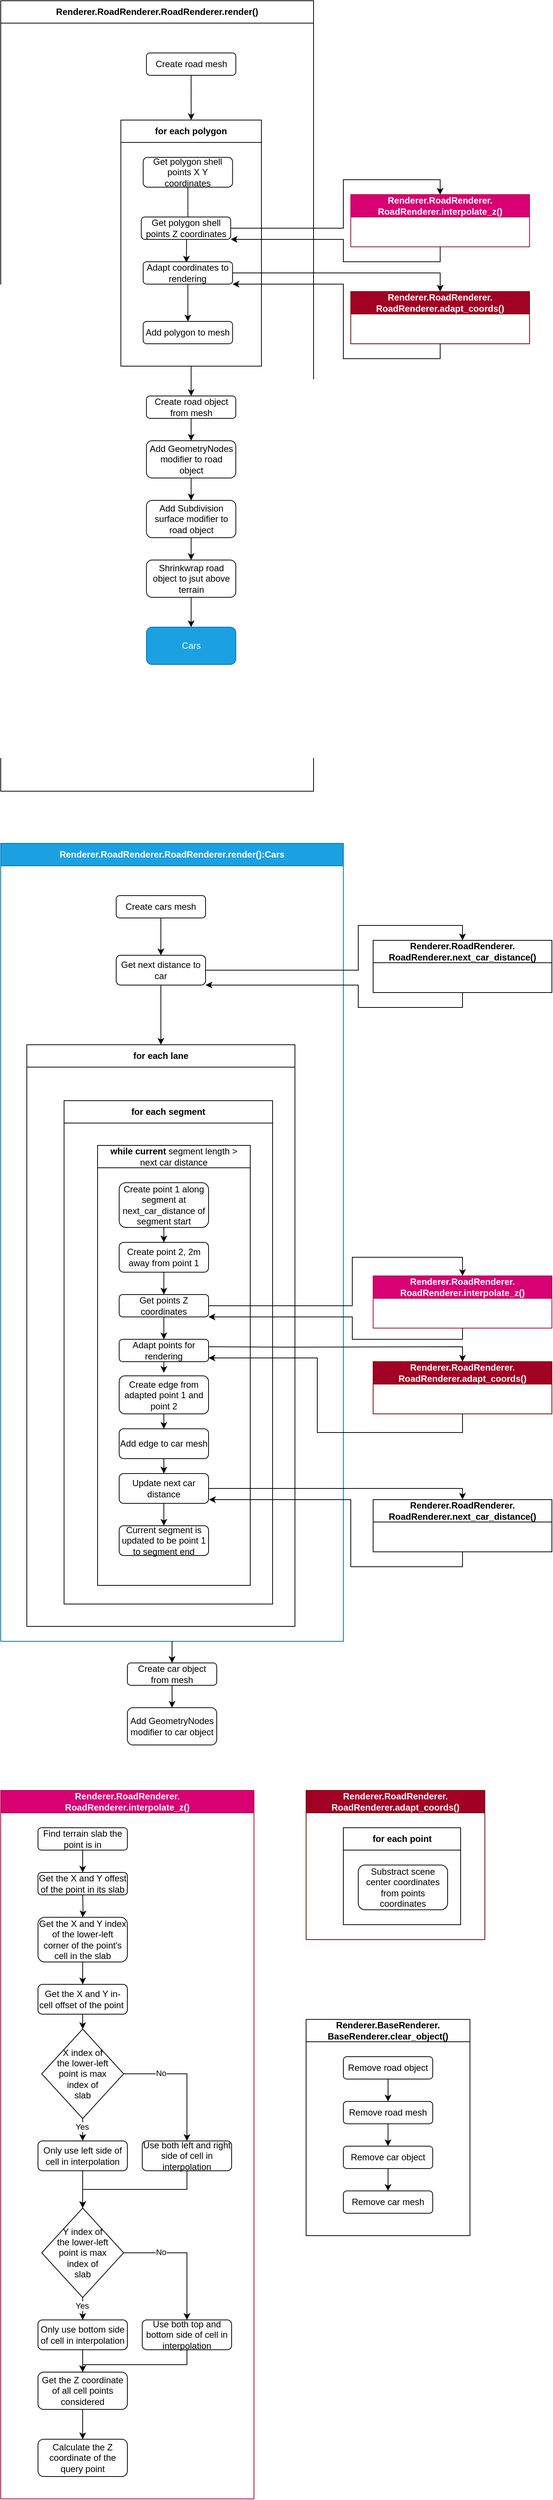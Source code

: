 <mxfile version="22.1.21" type="device">
  <diagram id="C5RBs43oDa-KdzZeNtuy" name="Page-1">
    <mxGraphModel dx="4780" dy="2940" grid="1" gridSize="10" guides="1" tooltips="1" connect="1" arrows="1" fold="1" page="1" pageScale="1" pageWidth="827" pageHeight="1169" math="0" shadow="0">
      <root>
        <mxCell id="WIyWlLk6GJQsqaUBKTNV-0" />
        <mxCell id="WIyWlLk6GJQsqaUBKTNV-1" parent="WIyWlLk6GJQsqaUBKTNV-0" />
        <mxCell id="nWd9DYiu0VlQMOzA8pWd-0" value="Renderer.RoadRenderer.RoadRenderer.render()" style="swimlane;whiteSpace=wrap;html=1;startSize=30;" parent="WIyWlLk6GJQsqaUBKTNV-1" vertex="1">
          <mxGeometry x="10" y="70" width="420" height="1060" as="geometry">
            <mxRectangle x="80" y="890" width="250" height="30" as="alternateBounds" />
          </mxGeometry>
        </mxCell>
        <mxCell id="XBrvubIOwSxENSqEJ7tH-195" style="edgeStyle=orthogonalEdgeStyle;rounded=0;orthogonalLoop=1;jettySize=auto;html=1;exitX=0.5;exitY=1;exitDx=0;exitDy=0;" parent="nWd9DYiu0VlQMOzA8pWd-0" source="nWd9DYiu0VlQMOzA8pWd-38" target="XBrvubIOwSxENSqEJ7tH-194" edge="1">
          <mxGeometry relative="1" as="geometry" />
        </mxCell>
        <mxCell id="nWd9DYiu0VlQMOzA8pWd-38" value="Create road mesh" style="rounded=1;whiteSpace=wrap;html=1;fontSize=12;glass=0;strokeWidth=1;shadow=0;" parent="nWd9DYiu0VlQMOzA8pWd-0" vertex="1">
          <mxGeometry x="195.63" y="70" width="120" height="30" as="geometry" />
        </mxCell>
        <mxCell id="XBrvubIOwSxENSqEJ7tH-318" style="edgeStyle=orthogonalEdgeStyle;rounded=0;orthogonalLoop=1;jettySize=auto;html=1;exitX=0.5;exitY=1;exitDx=0;exitDy=0;entryX=0.5;entryY=0;entryDx=0;entryDy=0;" parent="nWd9DYiu0VlQMOzA8pWd-0" source="XBrvubIOwSxENSqEJ7tH-194" target="XBrvubIOwSxENSqEJ7tH-317" edge="1">
          <mxGeometry relative="1" as="geometry" />
        </mxCell>
        <mxCell id="XBrvubIOwSxENSqEJ7tH-194" value="for each polygon" style="swimlane;whiteSpace=wrap;html=1;startSize=30;" parent="nWd9DYiu0VlQMOzA8pWd-0" vertex="1">
          <mxGeometry x="161.25" y="160" width="188.75" height="330" as="geometry" />
        </mxCell>
        <mxCell id="XBrvubIOwSxENSqEJ7tH-196" value="Get polygon shell points X Y coordinates" style="rounded=1;whiteSpace=wrap;html=1;fontSize=12;glass=0;strokeWidth=1;shadow=0;" parent="XBrvubIOwSxENSqEJ7tH-194" vertex="1">
          <mxGeometry x="30" y="50" width="120" height="40" as="geometry" />
        </mxCell>
        <mxCell id="XBrvubIOwSxENSqEJ7tH-204" style="edgeStyle=orthogonalEdgeStyle;rounded=0;orthogonalLoop=1;jettySize=auto;html=1;exitX=0.5;exitY=1;exitDx=0;exitDy=0;entryX=0.506;entryY=-0.049;entryDx=0;entryDy=0;entryPerimeter=0;" parent="XBrvubIOwSxENSqEJ7tH-194" source="XBrvubIOwSxENSqEJ7tH-196" edge="1">
          <mxGeometry relative="1" as="geometry">
            <mxPoint x="87.98" y="191.08" as="targetPoint" />
          </mxGeometry>
        </mxCell>
        <mxCell id="XBrvubIOwSxENSqEJ7tH-271" value="Get polygon shell points Z coordinates" style="rounded=1;whiteSpace=wrap;html=1;fontSize=12;glass=0;strokeWidth=1;shadow=0;" parent="XBrvubIOwSxENSqEJ7tH-194" vertex="1">
          <mxGeometry x="27.5" y="130" width="120" height="30" as="geometry" />
        </mxCell>
        <mxCell id="XBrvubIOwSxENSqEJ7tH-299" style="edgeStyle=orthogonalEdgeStyle;rounded=0;orthogonalLoop=1;jettySize=auto;html=1;exitX=0.5;exitY=1;exitDx=0;exitDy=0;" parent="XBrvubIOwSxENSqEJ7tH-194" source="XBrvubIOwSxENSqEJ7tH-294" target="XBrvubIOwSxENSqEJ7tH-298" edge="1">
          <mxGeometry relative="1" as="geometry" />
        </mxCell>
        <mxCell id="XBrvubIOwSxENSqEJ7tH-294" value="Adapt coordinates to rendering" style="rounded=1;whiteSpace=wrap;html=1;fontSize=12;glass=0;strokeWidth=1;shadow=0;" parent="XBrvubIOwSxENSqEJ7tH-194" vertex="1">
          <mxGeometry x="30" y="190" width="120" height="30" as="geometry" />
        </mxCell>
        <mxCell id="XBrvubIOwSxENSqEJ7tH-298" value="Add polygon to mesh" style="rounded=1;whiteSpace=wrap;html=1;fontSize=12;glass=0;strokeWidth=1;shadow=0;" parent="XBrvubIOwSxENSqEJ7tH-194" vertex="1">
          <mxGeometry x="30" y="270" width="120" height="30" as="geometry" />
        </mxCell>
        <mxCell id="XBrvubIOwSxENSqEJ7tH-321" style="edgeStyle=orthogonalEdgeStyle;rounded=0;orthogonalLoop=1;jettySize=auto;html=1;exitX=0.5;exitY=1;exitDx=0;exitDy=0;entryX=0.5;entryY=0;entryDx=0;entryDy=0;" parent="nWd9DYiu0VlQMOzA8pWd-0" source="XBrvubIOwSxENSqEJ7tH-317" target="XBrvubIOwSxENSqEJ7tH-320" edge="1">
          <mxGeometry relative="1" as="geometry" />
        </mxCell>
        <mxCell id="XBrvubIOwSxENSqEJ7tH-317" value="Create road object from mesh" style="rounded=1;whiteSpace=wrap;html=1;fontSize=12;glass=0;strokeWidth=1;shadow=0;" parent="nWd9DYiu0VlQMOzA8pWd-0" vertex="1">
          <mxGeometry x="195.62" y="530" width="120" height="30" as="geometry" />
        </mxCell>
        <mxCell id="xQsXcqBraPOJ2Dercj9v-5" style="edgeStyle=orthogonalEdgeStyle;rounded=0;orthogonalLoop=1;jettySize=auto;html=1;exitX=0.5;exitY=1;exitDx=0;exitDy=0;entryX=0.5;entryY=0;entryDx=0;entryDy=0;" parent="nWd9DYiu0VlQMOzA8pWd-0" source="XBrvubIOwSxENSqEJ7tH-320" target="xQsXcqBraPOJ2Dercj9v-4" edge="1">
          <mxGeometry relative="1" as="geometry" />
        </mxCell>
        <mxCell id="XBrvubIOwSxENSqEJ7tH-320" value="Add GeometryNodes modifier to road object" style="rounded=1;whiteSpace=wrap;html=1;fontSize=12;glass=0;strokeWidth=1;shadow=0;" parent="nWd9DYiu0VlQMOzA8pWd-0" vertex="1">
          <mxGeometry x="195.62" y="590" width="120" height="50" as="geometry" />
        </mxCell>
        <mxCell id="xQsXcqBraPOJ2Dercj9v-7" style="edgeStyle=orthogonalEdgeStyle;rounded=0;orthogonalLoop=1;jettySize=auto;html=1;exitX=0.5;exitY=1;exitDx=0;exitDy=0;entryX=0.5;entryY=0;entryDx=0;entryDy=0;" parent="nWd9DYiu0VlQMOzA8pWd-0" source="xQsXcqBraPOJ2Dercj9v-4" target="xQsXcqBraPOJ2Dercj9v-6" edge="1">
          <mxGeometry relative="1" as="geometry" />
        </mxCell>
        <mxCell id="xQsXcqBraPOJ2Dercj9v-4" value="Add Subdivision surface modifier to road object" style="rounded=1;whiteSpace=wrap;html=1;fontSize=12;glass=0;strokeWidth=1;shadow=0;" parent="nWd9DYiu0VlQMOzA8pWd-0" vertex="1">
          <mxGeometry x="195.63" y="670" width="120" height="50" as="geometry" />
        </mxCell>
        <mxCell id="xQsXcqBraPOJ2Dercj9v-9" style="edgeStyle=orthogonalEdgeStyle;rounded=0;orthogonalLoop=1;jettySize=auto;html=1;exitX=0.5;exitY=1;exitDx=0;exitDy=0;entryX=0.5;entryY=0;entryDx=0;entryDy=0;" parent="nWd9DYiu0VlQMOzA8pWd-0" source="xQsXcqBraPOJ2Dercj9v-6" target="xQsXcqBraPOJ2Dercj9v-8" edge="1">
          <mxGeometry relative="1" as="geometry" />
        </mxCell>
        <mxCell id="xQsXcqBraPOJ2Dercj9v-6" value="Shrinkwrap road object to jsut above terrain" style="rounded=1;whiteSpace=wrap;html=1;fontSize=12;glass=0;strokeWidth=1;shadow=0;" parent="nWd9DYiu0VlQMOzA8pWd-0" vertex="1">
          <mxGeometry x="195.62" y="750" width="120" height="50" as="geometry" />
        </mxCell>
        <mxCell id="xQsXcqBraPOJ2Dercj9v-8" value="Cars" style="rounded=1;whiteSpace=wrap;html=1;fontSize=12;glass=0;strokeWidth=1;shadow=0;fillColor=#1ba1e2;fontColor=#ffffff;strokeColor=#006EAF;" parent="nWd9DYiu0VlQMOzA8pWd-0" vertex="1">
          <mxGeometry x="195.63" y="840" width="120" height="50" as="geometry" />
        </mxCell>
        <mxCell id="XBrvubIOwSxENSqEJ7tH-57" value="Renderer.BaseRenderer.&lt;br&gt;BaseRenderer.clear_object()" style="swimlane;whiteSpace=wrap;html=1;startSize=30;" parent="WIyWlLk6GJQsqaUBKTNV-1" vertex="1">
          <mxGeometry x="420" y="2777" width="220" height="290" as="geometry">
            <mxRectangle x="80" y="890" width="250" height="30" as="alternateBounds" />
          </mxGeometry>
        </mxCell>
        <mxCell id="XBrvubIOwSxENSqEJ7tH-193" style="edgeStyle=orthogonalEdgeStyle;rounded=0;orthogonalLoop=1;jettySize=auto;html=1;exitX=0.5;exitY=1;exitDx=0;exitDy=0;" parent="XBrvubIOwSxENSqEJ7tH-57" source="XBrvubIOwSxENSqEJ7tH-75" target="XBrvubIOwSxENSqEJ7tH-78" edge="1">
          <mxGeometry relative="1" as="geometry" />
        </mxCell>
        <mxCell id="XBrvubIOwSxENSqEJ7tH-75" value="Remove road object" style="rounded=1;whiteSpace=wrap;html=1;fontSize=12;glass=0;strokeWidth=1;shadow=0;" parent="XBrvubIOwSxENSqEJ7tH-57" vertex="1">
          <mxGeometry x="50" y="50.0" width="120" height="30" as="geometry" />
        </mxCell>
        <mxCell id="xQsXcqBraPOJ2Dercj9v-3" style="edgeStyle=orthogonalEdgeStyle;rounded=0;orthogonalLoop=1;jettySize=auto;html=1;exitX=0.5;exitY=1;exitDx=0;exitDy=0;entryX=0.5;entryY=0;entryDx=0;entryDy=0;" parent="XBrvubIOwSxENSqEJ7tH-57" source="XBrvubIOwSxENSqEJ7tH-78" target="xQsXcqBraPOJ2Dercj9v-1" edge="1">
          <mxGeometry relative="1" as="geometry" />
        </mxCell>
        <mxCell id="XBrvubIOwSxENSqEJ7tH-78" value="Remove road mesh" style="rounded=1;whiteSpace=wrap;html=1;fontSize=12;glass=0;strokeWidth=1;shadow=0;" parent="XBrvubIOwSxENSqEJ7tH-57" vertex="1">
          <mxGeometry x="50" y="110.04" width="120" height="30" as="geometry" />
        </mxCell>
        <mxCell id="xQsXcqBraPOJ2Dercj9v-1" value="Remove car object" style="rounded=1;whiteSpace=wrap;html=1;fontSize=12;glass=0;strokeWidth=1;shadow=0;" parent="XBrvubIOwSxENSqEJ7tH-57" vertex="1">
          <mxGeometry x="50" y="170" width="120" height="30" as="geometry" />
        </mxCell>
        <mxCell id="xQsXcqBraPOJ2Dercj9v-2" value="Remove car mesh" style="rounded=1;whiteSpace=wrap;html=1;fontSize=12;glass=0;strokeWidth=1;shadow=0;" parent="XBrvubIOwSxENSqEJ7tH-57" vertex="1">
          <mxGeometry x="50" y="230.04" width="120" height="30" as="geometry" />
        </mxCell>
        <mxCell id="xQsXcqBraPOJ2Dercj9v-0" style="edgeStyle=orthogonalEdgeStyle;rounded=0;orthogonalLoop=1;jettySize=auto;html=1;exitX=0.5;exitY=1;exitDx=0;exitDy=0;" parent="XBrvubIOwSxENSqEJ7tH-57" source="xQsXcqBraPOJ2Dercj9v-1" target="xQsXcqBraPOJ2Dercj9v-2" edge="1">
          <mxGeometry relative="1" as="geometry" />
        </mxCell>
        <mxCell id="XBrvubIOwSxENSqEJ7tH-205" value="Renderer.RoadRenderer.&lt;br&gt;RoadRenderer.interpolate_z()" style="swimlane;whiteSpace=wrap;html=1;startSize=30;fillColor=#d80073;fontColor=#ffffff;strokeColor=#A50040;" parent="WIyWlLk6GJQsqaUBKTNV-1" vertex="1">
          <mxGeometry x="10" y="2470" width="340" height="950" as="geometry">
            <mxRectangle x="80" y="890" width="250" height="30" as="alternateBounds" />
          </mxGeometry>
        </mxCell>
        <mxCell id="XBrvubIOwSxENSqEJ7tH-206" style="edgeStyle=orthogonalEdgeStyle;rounded=0;orthogonalLoop=1;jettySize=auto;html=1;exitX=0.5;exitY=1;exitDx=0;exitDy=0;" parent="XBrvubIOwSxENSqEJ7tH-205" source="XBrvubIOwSxENSqEJ7tH-207" target="XBrvubIOwSxENSqEJ7tH-208" edge="1">
          <mxGeometry relative="1" as="geometry" />
        </mxCell>
        <mxCell id="XBrvubIOwSxENSqEJ7tH-207" value="Find terrain slab the point is in" style="rounded=1;whiteSpace=wrap;html=1;fontSize=12;glass=0;strokeWidth=1;shadow=0;" parent="XBrvubIOwSxENSqEJ7tH-205" vertex="1">
          <mxGeometry x="50" y="50.0" width="120" height="30" as="geometry" />
        </mxCell>
        <mxCell id="XBrvubIOwSxENSqEJ7tH-208" value="Get the X and Y offest of the point in its slab" style="rounded=1;whiteSpace=wrap;html=1;fontSize=12;glass=0;strokeWidth=1;shadow=0;" parent="XBrvubIOwSxENSqEJ7tH-205" vertex="1">
          <mxGeometry x="50" y="110.04" width="120" height="30" as="geometry" />
        </mxCell>
        <mxCell id="XBrvubIOwSxENSqEJ7tH-209" style="edgeStyle=orthogonalEdgeStyle;rounded=0;orthogonalLoop=1;jettySize=auto;html=1;exitX=0.5;exitY=1;exitDx=0;exitDy=0;" parent="XBrvubIOwSxENSqEJ7tH-205" target="XBrvubIOwSxENSqEJ7tH-210" edge="1">
          <mxGeometry relative="1" as="geometry">
            <mxPoint x="110" y="140.04" as="sourcePoint" />
          </mxGeometry>
        </mxCell>
        <mxCell id="XBrvubIOwSxENSqEJ7tH-213" style="edgeStyle=orthogonalEdgeStyle;rounded=0;orthogonalLoop=1;jettySize=auto;html=1;exitX=0.5;exitY=1;exitDx=0;exitDy=0;entryX=0.5;entryY=0;entryDx=0;entryDy=0;" parent="XBrvubIOwSxENSqEJ7tH-205" source="XBrvubIOwSxENSqEJ7tH-210" target="XBrvubIOwSxENSqEJ7tH-212" edge="1">
          <mxGeometry relative="1" as="geometry" />
        </mxCell>
        <mxCell id="XBrvubIOwSxENSqEJ7tH-210" value="Get the X and Y index of the lower-left corner of the point&#39;s cell in the slab" style="rounded=1;whiteSpace=wrap;html=1;fontSize=12;glass=0;strokeWidth=1;shadow=0;" parent="XBrvubIOwSxENSqEJ7tH-205" vertex="1">
          <mxGeometry x="50" y="170.08" width="120" height="59.92" as="geometry" />
        </mxCell>
        <mxCell id="XBrvubIOwSxENSqEJ7tH-215" style="edgeStyle=orthogonalEdgeStyle;rounded=0;orthogonalLoop=1;jettySize=auto;html=1;exitX=0.5;exitY=1;exitDx=0;exitDy=0;entryX=0.5;entryY=0;entryDx=0;entryDy=0;" parent="XBrvubIOwSxENSqEJ7tH-205" source="XBrvubIOwSxENSqEJ7tH-212" target="XBrvubIOwSxENSqEJ7tH-214" edge="1">
          <mxGeometry relative="1" as="geometry" />
        </mxCell>
        <mxCell id="XBrvubIOwSxENSqEJ7tH-212" value="Get the X and Y in-cell offset of the point&amp;nbsp;" style="rounded=1;whiteSpace=wrap;html=1;fontSize=12;glass=0;strokeWidth=1;shadow=0;" parent="XBrvubIOwSxENSqEJ7tH-205" vertex="1">
          <mxGeometry x="50" y="260" width="120" height="40" as="geometry" />
        </mxCell>
        <mxCell id="XBrvubIOwSxENSqEJ7tH-218" style="edgeStyle=orthogonalEdgeStyle;rounded=0;orthogonalLoop=1;jettySize=auto;html=1;exitX=0.5;exitY=1;exitDx=0;exitDy=0;entryX=0.5;entryY=0;entryDx=0;entryDy=0;" parent="XBrvubIOwSxENSqEJ7tH-205" source="XBrvubIOwSxENSqEJ7tH-214" target="XBrvubIOwSxENSqEJ7tH-216" edge="1">
          <mxGeometry relative="1" as="geometry" />
        </mxCell>
        <mxCell id="XBrvubIOwSxENSqEJ7tH-219" value="Yes" style="edgeLabel;html=1;align=center;verticalAlign=middle;resizable=0;points=[];" parent="XBrvubIOwSxENSqEJ7tH-218" vertex="1" connectable="0">
          <mxGeometry x="-0.276" y="-1" relative="1" as="geometry">
            <mxPoint as="offset" />
          </mxGeometry>
        </mxCell>
        <mxCell id="XBrvubIOwSxENSqEJ7tH-220" style="edgeStyle=orthogonalEdgeStyle;rounded=0;orthogonalLoop=1;jettySize=auto;html=1;exitX=1;exitY=0.5;exitDx=0;exitDy=0;" parent="XBrvubIOwSxENSqEJ7tH-205" source="XBrvubIOwSxENSqEJ7tH-214" target="XBrvubIOwSxENSqEJ7tH-217" edge="1">
          <mxGeometry relative="1" as="geometry" />
        </mxCell>
        <mxCell id="XBrvubIOwSxENSqEJ7tH-221" value="No" style="edgeLabel;html=1;align=center;verticalAlign=middle;resizable=0;points=[];" parent="XBrvubIOwSxENSqEJ7tH-220" vertex="1" connectable="0">
          <mxGeometry x="-0.429" y="1" relative="1" as="geometry">
            <mxPoint as="offset" />
          </mxGeometry>
        </mxCell>
        <mxCell id="XBrvubIOwSxENSqEJ7tH-214" value="X index of &lt;br&gt;the lower-left &lt;br&gt;point is max&lt;br&gt;index of&lt;br&gt;slab" style="rhombus;whiteSpace=wrap;html=1;" parent="XBrvubIOwSxENSqEJ7tH-205" vertex="1">
          <mxGeometry x="55" y="320" width="110" height="120" as="geometry" />
        </mxCell>
        <mxCell id="XBrvubIOwSxENSqEJ7tH-230" style="edgeStyle=orthogonalEdgeStyle;rounded=0;orthogonalLoop=1;jettySize=auto;html=1;exitX=0.5;exitY=1;exitDx=0;exitDy=0;entryX=0.5;entryY=0;entryDx=0;entryDy=0;" parent="XBrvubIOwSxENSqEJ7tH-205" source="XBrvubIOwSxENSqEJ7tH-216" target="XBrvubIOwSxENSqEJ7tH-227" edge="1">
          <mxGeometry relative="1" as="geometry" />
        </mxCell>
        <mxCell id="XBrvubIOwSxENSqEJ7tH-216" value="Only use left side of cell in interpolation" style="rounded=1;whiteSpace=wrap;html=1;fontSize=12;glass=0;strokeWidth=1;shadow=0;" parent="XBrvubIOwSxENSqEJ7tH-205" vertex="1">
          <mxGeometry x="50" y="470" width="120" height="40" as="geometry" />
        </mxCell>
        <mxCell id="XBrvubIOwSxENSqEJ7tH-231" style="edgeStyle=orthogonalEdgeStyle;rounded=0;orthogonalLoop=1;jettySize=auto;html=1;exitX=0.5;exitY=1;exitDx=0;exitDy=0;entryX=0.5;entryY=0;entryDx=0;entryDy=0;" parent="XBrvubIOwSxENSqEJ7tH-205" source="XBrvubIOwSxENSqEJ7tH-217" target="XBrvubIOwSxENSqEJ7tH-227" edge="1">
          <mxGeometry relative="1" as="geometry" />
        </mxCell>
        <mxCell id="XBrvubIOwSxENSqEJ7tH-217" value="Use both left and right side of cell in interpolation" style="rounded=1;whiteSpace=wrap;html=1;fontSize=12;glass=0;strokeWidth=1;shadow=0;" parent="XBrvubIOwSxENSqEJ7tH-205" vertex="1">
          <mxGeometry x="190" y="470" width="120" height="40" as="geometry" />
        </mxCell>
        <mxCell id="XBrvubIOwSxENSqEJ7tH-227" value="Y index of &lt;br&gt;the lower-left &lt;br&gt;point is max&lt;br&gt;index of&lt;br&gt;slab" style="rhombus;whiteSpace=wrap;html=1;" parent="XBrvubIOwSxENSqEJ7tH-205" vertex="1">
          <mxGeometry x="55" y="560" width="110" height="120" as="geometry" />
        </mxCell>
        <mxCell id="XBrvubIOwSxENSqEJ7tH-233" style="edgeStyle=orthogonalEdgeStyle;rounded=0;orthogonalLoop=1;jettySize=auto;html=1;exitX=0.5;exitY=1;exitDx=0;exitDy=0;entryX=0.5;entryY=0;entryDx=0;entryDy=0;" parent="XBrvubIOwSxENSqEJ7tH-205" source="XBrvubIOwSxENSqEJ7tH-228" target="XBrvubIOwSxENSqEJ7tH-232" edge="1">
          <mxGeometry relative="1" as="geometry" />
        </mxCell>
        <mxCell id="XBrvubIOwSxENSqEJ7tH-228" value="Only use bottom side of cell in interpolation" style="rounded=1;whiteSpace=wrap;html=1;fontSize=12;glass=0;strokeWidth=1;shadow=0;" parent="XBrvubIOwSxENSqEJ7tH-205" vertex="1">
          <mxGeometry x="50" y="710" width="120" height="40" as="geometry" />
        </mxCell>
        <mxCell id="XBrvubIOwSxENSqEJ7tH-223" style="edgeStyle=orthogonalEdgeStyle;rounded=0;orthogonalLoop=1;jettySize=auto;html=1;exitX=0.5;exitY=1;exitDx=0;exitDy=0;entryX=0.5;entryY=0;entryDx=0;entryDy=0;" parent="XBrvubIOwSxENSqEJ7tH-205" source="XBrvubIOwSxENSqEJ7tH-227" target="XBrvubIOwSxENSqEJ7tH-228" edge="1">
          <mxGeometry relative="1" as="geometry" />
        </mxCell>
        <mxCell id="XBrvubIOwSxENSqEJ7tH-224" value="Yes" style="edgeLabel;html=1;align=center;verticalAlign=middle;resizable=0;points=[];" parent="XBrvubIOwSxENSqEJ7tH-223" vertex="1" connectable="0">
          <mxGeometry x="-0.276" y="-1" relative="1" as="geometry">
            <mxPoint as="offset" />
          </mxGeometry>
        </mxCell>
        <mxCell id="XBrvubIOwSxENSqEJ7tH-234" style="edgeStyle=orthogonalEdgeStyle;rounded=0;orthogonalLoop=1;jettySize=auto;html=1;exitX=0.5;exitY=1;exitDx=0;exitDy=0;entryX=0.5;entryY=0;entryDx=0;entryDy=0;" parent="XBrvubIOwSxENSqEJ7tH-205" source="XBrvubIOwSxENSqEJ7tH-229" target="XBrvubIOwSxENSqEJ7tH-232" edge="1">
          <mxGeometry relative="1" as="geometry">
            <Array as="points">
              <mxPoint x="250" y="770" />
              <mxPoint x="110" y="770" />
            </Array>
          </mxGeometry>
        </mxCell>
        <mxCell id="XBrvubIOwSxENSqEJ7tH-229" value="Use both top and bottom side of cell in interpolation" style="rounded=1;whiteSpace=wrap;html=1;fontSize=12;glass=0;strokeWidth=1;shadow=0;" parent="XBrvubIOwSxENSqEJ7tH-205" vertex="1">
          <mxGeometry x="190" y="710" width="120" height="40" as="geometry" />
        </mxCell>
        <mxCell id="XBrvubIOwSxENSqEJ7tH-225" style="edgeStyle=orthogonalEdgeStyle;rounded=0;orthogonalLoop=1;jettySize=auto;html=1;exitX=1;exitY=0.5;exitDx=0;exitDy=0;" parent="XBrvubIOwSxENSqEJ7tH-205" source="XBrvubIOwSxENSqEJ7tH-227" target="XBrvubIOwSxENSqEJ7tH-229" edge="1">
          <mxGeometry relative="1" as="geometry" />
        </mxCell>
        <mxCell id="XBrvubIOwSxENSqEJ7tH-226" value="No" style="edgeLabel;html=1;align=center;verticalAlign=middle;resizable=0;points=[];" parent="XBrvubIOwSxENSqEJ7tH-225" vertex="1" connectable="0">
          <mxGeometry x="-0.429" y="1" relative="1" as="geometry">
            <mxPoint as="offset" />
          </mxGeometry>
        </mxCell>
        <mxCell id="XBrvubIOwSxENSqEJ7tH-236" style="edgeStyle=orthogonalEdgeStyle;rounded=0;orthogonalLoop=1;jettySize=auto;html=1;exitX=0.5;exitY=1;exitDx=0;exitDy=0;entryX=0.5;entryY=0;entryDx=0;entryDy=0;" parent="XBrvubIOwSxENSqEJ7tH-205" source="XBrvubIOwSxENSqEJ7tH-232" target="XBrvubIOwSxENSqEJ7tH-235" edge="1">
          <mxGeometry relative="1" as="geometry" />
        </mxCell>
        <mxCell id="XBrvubIOwSxENSqEJ7tH-232" value="Get the Z coordinate of all cell points considered" style="rounded=1;whiteSpace=wrap;html=1;fontSize=12;glass=0;strokeWidth=1;shadow=0;" parent="XBrvubIOwSxENSqEJ7tH-205" vertex="1">
          <mxGeometry x="50" y="780" width="120" height="50" as="geometry" />
        </mxCell>
        <mxCell id="XBrvubIOwSxENSqEJ7tH-235" value="Calculate the Z coordinate of the query point" style="rounded=1;whiteSpace=wrap;html=1;fontSize=12;glass=0;strokeWidth=1;shadow=0;" parent="XBrvubIOwSxENSqEJ7tH-205" vertex="1">
          <mxGeometry x="50" y="870" width="120" height="50" as="geometry" />
        </mxCell>
        <mxCell id="XBrvubIOwSxENSqEJ7tH-268" style="edgeStyle=orthogonalEdgeStyle;rounded=0;orthogonalLoop=1;jettySize=auto;html=1;exitX=0.5;exitY=1;exitDx=0;exitDy=0;entryX=1;entryY=1;entryDx=0;entryDy=0;" parent="WIyWlLk6GJQsqaUBKTNV-1" source="XBrvubIOwSxENSqEJ7tH-237" target="XBrvubIOwSxENSqEJ7tH-271" edge="1">
          <mxGeometry relative="1" as="geometry">
            <Array as="points">
              <mxPoint x="600" y="420" />
              <mxPoint x="470" y="420" />
              <mxPoint x="470" y="390" />
            </Array>
          </mxGeometry>
        </mxCell>
        <mxCell id="XBrvubIOwSxENSqEJ7tH-237" value="Renderer.RoadRenderer.&lt;br&gt;RoadRenderer.interpolate_z()" style="swimlane;whiteSpace=wrap;html=1;startSize=30;fillColor=#d80073;fontColor=#ffffff;strokeColor=#A50040;" parent="WIyWlLk6GJQsqaUBKTNV-1" vertex="1">
          <mxGeometry x="480" y="330" width="240" height="70" as="geometry">
            <mxRectangle x="80" y="890" width="250" height="30" as="alternateBounds" />
          </mxGeometry>
        </mxCell>
        <mxCell id="XBrvubIOwSxENSqEJ7tH-267" style="edgeStyle=orthogonalEdgeStyle;rounded=0;orthogonalLoop=1;jettySize=auto;html=1;exitX=1;exitY=0.5;exitDx=0;exitDy=0;entryX=0.5;entryY=0;entryDx=0;entryDy=0;" parent="WIyWlLk6GJQsqaUBKTNV-1" source="XBrvubIOwSxENSqEJ7tH-271" target="XBrvubIOwSxENSqEJ7tH-237" edge="1">
          <mxGeometry relative="1" as="geometry">
            <Array as="points">
              <mxPoint x="470" y="375" />
              <mxPoint x="470" y="310" />
              <mxPoint x="600" y="310" />
            </Array>
          </mxGeometry>
        </mxCell>
        <mxCell id="XBrvubIOwSxENSqEJ7tH-296" style="edgeStyle=orthogonalEdgeStyle;rounded=0;orthogonalLoop=1;jettySize=auto;html=1;exitX=1;exitY=0.5;exitDx=0;exitDy=0;" parent="WIyWlLk6GJQsqaUBKTNV-1" source="XBrvubIOwSxENSqEJ7tH-294" target="xQsXcqBraPOJ2Dercj9v-10" edge="1">
          <mxGeometry relative="1" as="geometry">
            <mxPoint x="730" y="460" as="targetPoint" />
          </mxGeometry>
        </mxCell>
        <mxCell id="XBrvubIOwSxENSqEJ7tH-297" style="edgeStyle=orthogonalEdgeStyle;rounded=0;orthogonalLoop=1;jettySize=auto;html=1;exitX=0.5;exitY=1;exitDx=0;exitDy=0;entryX=1;entryY=1;entryDx=0;entryDy=0;" parent="WIyWlLk6GJQsqaUBKTNV-1" source="xQsXcqBraPOJ2Dercj9v-10" target="XBrvubIOwSxENSqEJ7tH-294" edge="1">
          <mxGeometry relative="1" as="geometry">
            <Array as="points">
              <mxPoint x="600" y="550" />
              <mxPoint x="470" y="550" />
              <mxPoint x="470" y="450" />
            </Array>
            <mxPoint x="730" y="530" as="sourcePoint" />
          </mxGeometry>
        </mxCell>
        <mxCell id="xQsXcqBraPOJ2Dercj9v-10" value="Renderer.RoadRenderer.&lt;br style=&quot;color: rgb(255, 255, 255);&quot;&gt;&lt;span style=&quot;color: rgb(255, 255, 255);&quot;&gt;RoadRenderer.adapt_coords()&lt;/span&gt;" style="swimlane;whiteSpace=wrap;html=1;startSize=30;fillColor=#a20025;fontColor=#ffffff;strokeColor=#6F0000;" parent="WIyWlLk6GJQsqaUBKTNV-1" vertex="1">
          <mxGeometry x="480" y="460" width="240" height="70" as="geometry">
            <mxRectangle x="80" y="890" width="250" height="30" as="alternateBounds" />
          </mxGeometry>
        </mxCell>
        <mxCell id="xQsXcqBraPOJ2Dercj9v-13" value="Renderer.RoadRenderer.&lt;br style=&quot;color: rgb(255, 255, 255);&quot;&gt;&lt;span style=&quot;color: rgb(255, 255, 255);&quot;&gt;RoadRenderer.adapt_coords()&lt;/span&gt;" style="swimlane;whiteSpace=wrap;html=1;startSize=30;fillColor=#a20025;fontColor=#ffffff;strokeColor=#6F0000;" parent="WIyWlLk6GJQsqaUBKTNV-1" vertex="1">
          <mxGeometry x="420" y="2470" width="240" height="200" as="geometry">
            <mxRectangle x="80" y="890" width="250" height="30" as="alternateBounds" />
          </mxGeometry>
        </mxCell>
        <mxCell id="xQsXcqBraPOJ2Dercj9v-14" value="for each point" style="swimlane;whiteSpace=wrap;html=1;startSize=30;" parent="xQsXcqBraPOJ2Dercj9v-13" vertex="1">
          <mxGeometry x="50" y="50" width="157.5" height="130" as="geometry" />
        </mxCell>
        <mxCell id="xQsXcqBraPOJ2Dercj9v-15" value="Substract scene center coordinates from points coordinates" style="rounded=1;whiteSpace=wrap;html=1;fontSize=12;glass=0;strokeWidth=1;shadow=0;" parent="xQsXcqBraPOJ2Dercj9v-14" vertex="1">
          <mxGeometry x="20" y="50" width="120" height="60" as="geometry" />
        </mxCell>
        <mxCell id="xQsXcqBraPOJ2Dercj9v-16" value="Renderer.RoadRenderer.RoadRenderer.render():Cars" style="swimlane;whiteSpace=wrap;html=1;startSize=30;fillColor=#1ba1e2;fontColor=#ffffff;strokeColor=#006EAF;" parent="WIyWlLk6GJQsqaUBKTNV-1" vertex="1">
          <mxGeometry x="10" y="1200" width="460" height="1070" as="geometry">
            <mxRectangle x="80" y="890" width="250" height="30" as="alternateBounds" />
          </mxGeometry>
        </mxCell>
        <mxCell id="xQsXcqBraPOJ2Dercj9v-17" style="edgeStyle=orthogonalEdgeStyle;rounded=0;orthogonalLoop=1;jettySize=auto;html=1;exitX=0.5;exitY=1;exitDx=0;exitDy=0;" parent="xQsXcqBraPOJ2Dercj9v-16" source="xQsXcqBraPOJ2Dercj9v-42" target="xQsXcqBraPOJ2Dercj9v-20" edge="1">
          <mxGeometry relative="1" as="geometry" />
        </mxCell>
        <mxCell id="xQsXcqBraPOJ2Dercj9v-18" value="Create cars mesh" style="rounded=1;whiteSpace=wrap;html=1;fontSize=12;glass=0;strokeWidth=1;shadow=0;" parent="xQsXcqBraPOJ2Dercj9v-16" vertex="1">
          <mxGeometry x="155.01" y="70" width="120" height="30" as="geometry" />
        </mxCell>
        <mxCell id="xQsXcqBraPOJ2Dercj9v-20" value="for each lane" style="swimlane;whiteSpace=wrap;html=1;startSize=30;" parent="xQsXcqBraPOJ2Dercj9v-16" vertex="1">
          <mxGeometry x="35.01" y="270" width="360" height="780" as="geometry" />
        </mxCell>
        <mxCell id="xQsXcqBraPOJ2Dercj9v-52" value="for each segment" style="swimlane;whiteSpace=wrap;html=1;startSize=30;" parent="xQsXcqBraPOJ2Dercj9v-20" vertex="1">
          <mxGeometry x="50" y="75" width="280" height="675" as="geometry" />
        </mxCell>
        <mxCell id="xQsXcqBraPOJ2Dercj9v-48" value="while current&lt;span style=&quot;font-weight: 400;&quot;&gt;&amp;nbsp;segment&amp;nbsp;&lt;/span&gt;&lt;span style=&quot;font-weight: 400;&quot;&gt;length &amp;gt; &lt;br&gt;next car&amp;nbsp;&lt;/span&gt;&lt;span style=&quot;font-weight: 400;&quot;&gt;distance&lt;/span&gt;" style="swimlane;whiteSpace=wrap;html=1;startSize=30;" parent="xQsXcqBraPOJ2Dercj9v-52" vertex="1">
          <mxGeometry x="45" y="60" width="205" height="590" as="geometry" />
        </mxCell>
        <mxCell id="xQsXcqBraPOJ2Dercj9v-69" style="edgeStyle=orthogonalEdgeStyle;rounded=0;orthogonalLoop=1;jettySize=auto;html=1;exitX=0.5;exitY=1;exitDx=0;exitDy=0;" parent="xQsXcqBraPOJ2Dercj9v-48" source="xQsXcqBraPOJ2Dercj9v-53" target="xQsXcqBraPOJ2Dercj9v-54" edge="1">
          <mxGeometry relative="1" as="geometry" />
        </mxCell>
        <mxCell id="xQsXcqBraPOJ2Dercj9v-53" value="Create point 1 along segment at next_car_distance of segment start" style="rounded=1;whiteSpace=wrap;html=1;fontSize=12;glass=0;strokeWidth=1;shadow=0;" parent="xQsXcqBraPOJ2Dercj9v-48" vertex="1">
          <mxGeometry x="29" y="50" width="120" height="60" as="geometry" />
        </mxCell>
        <mxCell id="xQsXcqBraPOJ2Dercj9v-70" style="edgeStyle=orthogonalEdgeStyle;rounded=0;orthogonalLoop=1;jettySize=auto;html=1;exitX=0.5;exitY=1;exitDx=0;exitDy=0;entryX=0.5;entryY=0;entryDx=0;entryDy=0;" parent="xQsXcqBraPOJ2Dercj9v-48" source="xQsXcqBraPOJ2Dercj9v-54" target="xQsXcqBraPOJ2Dercj9v-23" edge="1">
          <mxGeometry relative="1" as="geometry" />
        </mxCell>
        <mxCell id="xQsXcqBraPOJ2Dercj9v-54" value="Create point 2, 2m away from point 1" style="rounded=1;whiteSpace=wrap;html=1;fontSize=12;glass=0;strokeWidth=1;shadow=0;" parent="xQsXcqBraPOJ2Dercj9v-48" vertex="1">
          <mxGeometry x="29" y="130" width="120" height="40" as="geometry" />
        </mxCell>
        <mxCell id="xQsXcqBraPOJ2Dercj9v-71" style="edgeStyle=orthogonalEdgeStyle;rounded=0;orthogonalLoop=1;jettySize=auto;html=1;exitX=0.5;exitY=1;exitDx=0;exitDy=0;entryX=0.5;entryY=0;entryDx=0;entryDy=0;" parent="xQsXcqBraPOJ2Dercj9v-48" source="xQsXcqBraPOJ2Dercj9v-23" target="xQsXcqBraPOJ2Dercj9v-55" edge="1">
          <mxGeometry relative="1" as="geometry" />
        </mxCell>
        <mxCell id="xQsXcqBraPOJ2Dercj9v-23" value="Get points Z coordinates" style="rounded=1;whiteSpace=wrap;html=1;fontSize=12;glass=0;strokeWidth=1;shadow=0;" parent="xQsXcqBraPOJ2Dercj9v-48" vertex="1">
          <mxGeometry x="29" y="199.96" width="120" height="30" as="geometry" />
        </mxCell>
        <mxCell id="xQsXcqBraPOJ2Dercj9v-72" style="edgeStyle=orthogonalEdgeStyle;rounded=0;orthogonalLoop=1;jettySize=auto;html=1;exitX=0.5;exitY=1;exitDx=0;exitDy=0;" parent="xQsXcqBraPOJ2Dercj9v-48" source="xQsXcqBraPOJ2Dercj9v-55" edge="1">
          <mxGeometry relative="1" as="geometry">
            <mxPoint x="88.99" y="305" as="targetPoint" />
          </mxGeometry>
        </mxCell>
        <mxCell id="xQsXcqBraPOJ2Dercj9v-55" value="Adapt points for rendering" style="rounded=1;whiteSpace=wrap;html=1;fontSize=12;glass=0;strokeWidth=1;shadow=0;" parent="xQsXcqBraPOJ2Dercj9v-48" vertex="1">
          <mxGeometry x="29" y="260" width="120" height="30" as="geometry" />
        </mxCell>
        <mxCell id="xQsXcqBraPOJ2Dercj9v-73" style="edgeStyle=orthogonalEdgeStyle;rounded=0;orthogonalLoop=1;jettySize=auto;html=1;exitX=0.5;exitY=1;exitDx=0;exitDy=0;entryX=0.5;entryY=0;entryDx=0;entryDy=0;" parent="xQsXcqBraPOJ2Dercj9v-48" source="xQsXcqBraPOJ2Dercj9v-56" target="xQsXcqBraPOJ2Dercj9v-61" edge="1">
          <mxGeometry relative="1" as="geometry" />
        </mxCell>
        <mxCell id="xQsXcqBraPOJ2Dercj9v-56" value="Create edge from adapted point 1 and point 2" style="rounded=1;whiteSpace=wrap;html=1;fontSize=12;glass=0;strokeWidth=1;shadow=0;" parent="xQsXcqBraPOJ2Dercj9v-48" vertex="1">
          <mxGeometry x="29" y="309" width="120" height="51" as="geometry" />
        </mxCell>
        <mxCell id="xQsXcqBraPOJ2Dercj9v-39" style="edgeStyle=orthogonalEdgeStyle;rounded=0;orthogonalLoop=1;jettySize=auto;html=1;exitX=1;exitY=0.5;exitDx=0;exitDy=0;entryX=0.5;entryY=0;entryDx=0;entryDy=0;" parent="xQsXcqBraPOJ2Dercj9v-48" target="xQsXcqBraPOJ2Dercj9v-41" edge="1">
          <mxGeometry relative="1" as="geometry">
            <mxPoint x="557.75" y="295" as="targetPoint" />
            <mxPoint x="149" y="270" as="sourcePoint" />
          </mxGeometry>
        </mxCell>
        <mxCell id="xQsXcqBraPOJ2Dercj9v-40" style="edgeStyle=orthogonalEdgeStyle;rounded=0;orthogonalLoop=1;jettySize=auto;html=1;exitX=0.5;exitY=1;exitDx=0;exitDy=0;entryX=1;entryY=1;entryDx=0;entryDy=0;" parent="xQsXcqBraPOJ2Dercj9v-48" source="xQsXcqBraPOJ2Dercj9v-41" edge="1">
          <mxGeometry relative="1" as="geometry">
            <Array as="points">
              <mxPoint x="490" y="385" />
              <mxPoint x="295" y="385" />
              <mxPoint x="295" y="285" />
            </Array>
            <mxPoint x="557.75" y="365" as="sourcePoint" />
            <mxPoint x="149" y="285" as="targetPoint" />
          </mxGeometry>
        </mxCell>
        <mxCell id="xQsXcqBraPOJ2Dercj9v-74" style="edgeStyle=orthogonalEdgeStyle;rounded=0;orthogonalLoop=1;jettySize=auto;html=1;exitX=0.5;exitY=1;exitDx=0;exitDy=0;entryX=0.5;entryY=0;entryDx=0;entryDy=0;" parent="xQsXcqBraPOJ2Dercj9v-48" source="xQsXcqBraPOJ2Dercj9v-61" target="xQsXcqBraPOJ2Dercj9v-63" edge="1">
          <mxGeometry relative="1" as="geometry" />
        </mxCell>
        <mxCell id="xQsXcqBraPOJ2Dercj9v-61" value="Add edge to car mesh" style="rounded=1;whiteSpace=wrap;html=1;fontSize=12;glass=0;strokeWidth=1;shadow=0;" parent="xQsXcqBraPOJ2Dercj9v-48" vertex="1">
          <mxGeometry x="29" y="380" width="120" height="40" as="geometry" />
        </mxCell>
        <mxCell id="xQsXcqBraPOJ2Dercj9v-75" style="edgeStyle=orthogonalEdgeStyle;rounded=0;orthogonalLoop=1;jettySize=auto;html=1;exitX=0.5;exitY=1;exitDx=0;exitDy=0;entryX=0.5;entryY=0;entryDx=0;entryDy=0;" parent="xQsXcqBraPOJ2Dercj9v-48" source="xQsXcqBraPOJ2Dercj9v-63" target="xQsXcqBraPOJ2Dercj9v-66" edge="1">
          <mxGeometry relative="1" as="geometry" />
        </mxCell>
        <mxCell id="xQsXcqBraPOJ2Dercj9v-63" value="Update next car distance" style="rounded=1;whiteSpace=wrap;html=1;fontSize=12;glass=0;strokeWidth=1;shadow=0;" parent="xQsXcqBraPOJ2Dercj9v-48" vertex="1">
          <mxGeometry x="29" y="440" width="120" height="40" as="geometry" />
        </mxCell>
        <mxCell id="xQsXcqBraPOJ2Dercj9v-66" value="Current segment is updated to be point 1 to segment end" style="rounded=1;whiteSpace=wrap;html=1;fontSize=12;glass=0;strokeWidth=1;shadow=0;" parent="xQsXcqBraPOJ2Dercj9v-48" vertex="1">
          <mxGeometry x="29" y="510" width="120" height="40" as="geometry" />
        </mxCell>
        <mxCell id="xQsXcqBraPOJ2Dercj9v-42" value="Get next distance to car" style="rounded=1;whiteSpace=wrap;html=1;fontSize=12;glass=0;strokeWidth=1;shadow=0;" parent="xQsXcqBraPOJ2Dercj9v-16" vertex="1">
          <mxGeometry x="155.01" y="150" width="120" height="40" as="geometry" />
        </mxCell>
        <mxCell id="xQsXcqBraPOJ2Dercj9v-43" value="" style="edgeStyle=orthogonalEdgeStyle;rounded=0;orthogonalLoop=1;jettySize=auto;html=1;exitX=0.5;exitY=1;exitDx=0;exitDy=0;" parent="xQsXcqBraPOJ2Dercj9v-16" source="xQsXcqBraPOJ2Dercj9v-18" target="xQsXcqBraPOJ2Dercj9v-42" edge="1">
          <mxGeometry relative="1" as="geometry">
            <mxPoint x="1205.38" y="170" as="sourcePoint" />
            <mxPoint x="1205.38" y="340" as="targetPoint" />
          </mxGeometry>
        </mxCell>
        <mxCell id="xQsXcqBraPOJ2Dercj9v-57" value="Renderer.RoadRenderer.&lt;br&gt;RoadRenderer.next_car_distance()" style="swimlane;whiteSpace=wrap;html=1;startSize=30;" parent="xQsXcqBraPOJ2Dercj9v-16" vertex="1">
          <mxGeometry x="500" y="130" width="240" height="70" as="geometry">
            <mxRectangle x="80" y="890" width="250" height="30" as="alternateBounds" />
          </mxGeometry>
        </mxCell>
        <mxCell id="xQsXcqBraPOJ2Dercj9v-58" style="edgeStyle=orthogonalEdgeStyle;rounded=0;orthogonalLoop=1;jettySize=auto;html=1;exitX=1;exitY=0.5;exitDx=0;exitDy=0;entryX=0.5;entryY=0;entryDx=0;entryDy=0;" parent="xQsXcqBraPOJ2Dercj9v-16" source="xQsXcqBraPOJ2Dercj9v-42" target="xQsXcqBraPOJ2Dercj9v-57" edge="1">
          <mxGeometry relative="1" as="geometry">
            <Array as="points">
              <mxPoint x="480" y="170" />
              <mxPoint x="480" y="110" />
              <mxPoint x="620" y="110" />
            </Array>
          </mxGeometry>
        </mxCell>
        <mxCell id="xQsXcqBraPOJ2Dercj9v-59" style="edgeStyle=orthogonalEdgeStyle;rounded=0;orthogonalLoop=1;jettySize=auto;html=1;exitX=0.5;exitY=1;exitDx=0;exitDy=0;entryX=1;entryY=1;entryDx=0;entryDy=0;" parent="xQsXcqBraPOJ2Dercj9v-16" source="xQsXcqBraPOJ2Dercj9v-57" target="xQsXcqBraPOJ2Dercj9v-42" edge="1">
          <mxGeometry relative="1" as="geometry">
            <Array as="points">
              <mxPoint x="620" y="220" />
              <mxPoint x="480" y="220" />
              <mxPoint x="480" y="190" />
            </Array>
          </mxGeometry>
        </mxCell>
        <mxCell id="xQsXcqBraPOJ2Dercj9v-28" value="Create car object from mesh" style="rounded=1;whiteSpace=wrap;html=1;fontSize=12;glass=0;strokeWidth=1;shadow=0;" parent="WIyWlLk6GJQsqaUBKTNV-1" vertex="1">
          <mxGeometry x="180" y="2299" width="120" height="30" as="geometry" />
        </mxCell>
        <mxCell id="xQsXcqBraPOJ2Dercj9v-30" value="Add GeometryNodes modifier to car object" style="rounded=1;whiteSpace=wrap;html=1;fontSize=12;glass=0;strokeWidth=1;shadow=0;" parent="WIyWlLk6GJQsqaUBKTNV-1" vertex="1">
          <mxGeometry x="180" y="2359" width="120" height="50" as="geometry" />
        </mxCell>
        <mxCell id="xQsXcqBraPOJ2Dercj9v-27" style="edgeStyle=orthogonalEdgeStyle;rounded=0;orthogonalLoop=1;jettySize=auto;html=1;exitX=0.5;exitY=1;exitDx=0;exitDy=0;entryX=0.5;entryY=0;entryDx=0;entryDy=0;" parent="WIyWlLk6GJQsqaUBKTNV-1" source="xQsXcqBraPOJ2Dercj9v-28" target="xQsXcqBraPOJ2Dercj9v-30" edge="1">
          <mxGeometry relative="1" as="geometry" />
        </mxCell>
        <mxCell id="xQsXcqBraPOJ2Dercj9v-37" value="Renderer.RoadRenderer.&lt;br&gt;RoadRenderer.interpolate_z()" style="swimlane;whiteSpace=wrap;html=1;startSize=30;fillColor=#d80073;fontColor=#ffffff;strokeColor=#A50040;" parent="WIyWlLk6GJQsqaUBKTNV-1" vertex="1">
          <mxGeometry x="510" y="1780" width="240" height="70" as="geometry">
            <mxRectangle x="80" y="890" width="250" height="30" as="alternateBounds" />
          </mxGeometry>
        </mxCell>
        <mxCell id="xQsXcqBraPOJ2Dercj9v-36" style="edgeStyle=orthogonalEdgeStyle;rounded=0;orthogonalLoop=1;jettySize=auto;html=1;exitX=0.5;exitY=1;exitDx=0;exitDy=0;entryX=1;entryY=1;entryDx=0;entryDy=0;" parent="WIyWlLk6GJQsqaUBKTNV-1" source="xQsXcqBraPOJ2Dercj9v-37" target="xQsXcqBraPOJ2Dercj9v-23" edge="1">
          <mxGeometry relative="1" as="geometry">
            <Array as="points">
              <mxPoint x="630" y="1865" />
              <mxPoint x="482" y="1865" />
              <mxPoint x="482" y="1835" />
            </Array>
          </mxGeometry>
        </mxCell>
        <mxCell id="xQsXcqBraPOJ2Dercj9v-38" style="edgeStyle=orthogonalEdgeStyle;rounded=0;orthogonalLoop=1;jettySize=auto;html=1;exitX=1;exitY=0.5;exitDx=0;exitDy=0;entryX=0.5;entryY=0;entryDx=0;entryDy=0;" parent="WIyWlLk6GJQsqaUBKTNV-1" source="xQsXcqBraPOJ2Dercj9v-23" target="xQsXcqBraPOJ2Dercj9v-37" edge="1">
          <mxGeometry relative="1" as="geometry">
            <Array as="points">
              <mxPoint x="482" y="1820" />
              <mxPoint x="482" y="1755" />
              <mxPoint x="630" y="1755" />
            </Array>
          </mxGeometry>
        </mxCell>
        <mxCell id="xQsXcqBraPOJ2Dercj9v-41" value="Renderer.RoadRenderer.&lt;br style=&quot;color: rgb(255, 255, 255);&quot;&gt;&lt;span style=&quot;color: rgb(255, 255, 255);&quot;&gt;RoadRenderer.adapt_coords()&lt;/span&gt;" style="swimlane;whiteSpace=wrap;html=1;startSize=30;fillColor=#a20025;fontColor=#ffffff;strokeColor=#6F0000;" parent="WIyWlLk6GJQsqaUBKTNV-1" vertex="1">
          <mxGeometry x="510" y="1895" width="240" height="70" as="geometry">
            <mxRectangle x="80" y="890" width="250" height="30" as="alternateBounds" />
          </mxGeometry>
        </mxCell>
        <mxCell id="xQsXcqBraPOJ2Dercj9v-60" value="Renderer.RoadRenderer.&lt;br&gt;RoadRenderer.next_car_distance()" style="swimlane;whiteSpace=wrap;html=1;startSize=30;" parent="WIyWlLk6GJQsqaUBKTNV-1" vertex="1">
          <mxGeometry x="510" y="2080" width="240" height="70" as="geometry">
            <mxRectangle x="80" y="890" width="250" height="30" as="alternateBounds" />
          </mxGeometry>
        </mxCell>
        <mxCell id="xQsXcqBraPOJ2Dercj9v-67" style="edgeStyle=orthogonalEdgeStyle;rounded=0;orthogonalLoop=1;jettySize=auto;html=1;exitX=1;exitY=0.5;exitDx=0;exitDy=0;entryX=0.5;entryY=0;entryDx=0;entryDy=0;" parent="WIyWlLk6GJQsqaUBKTNV-1" source="xQsXcqBraPOJ2Dercj9v-63" target="xQsXcqBraPOJ2Dercj9v-60" edge="1">
          <mxGeometry relative="1" as="geometry">
            <Array as="points">
              <mxPoint x="630" y="2065" />
            </Array>
          </mxGeometry>
        </mxCell>
        <mxCell id="xQsXcqBraPOJ2Dercj9v-68" style="edgeStyle=orthogonalEdgeStyle;rounded=0;orthogonalLoop=1;jettySize=auto;html=1;exitX=0.5;exitY=1;exitDx=0;exitDy=0;entryX=1.005;entryY=0.875;entryDx=0;entryDy=0;entryPerimeter=0;" parent="WIyWlLk6GJQsqaUBKTNV-1" source="xQsXcqBraPOJ2Dercj9v-60" target="xQsXcqBraPOJ2Dercj9v-63" edge="1">
          <mxGeometry relative="1" as="geometry">
            <Array as="points">
              <mxPoint x="630" y="2170" />
              <mxPoint x="480" y="2170" />
              <mxPoint x="480" y="2080" />
            </Array>
          </mxGeometry>
        </mxCell>
        <mxCell id="xQsXcqBraPOJ2Dercj9v-19" style="edgeStyle=orthogonalEdgeStyle;rounded=0;orthogonalLoop=1;jettySize=auto;html=1;entryX=0.5;entryY=0;entryDx=0;entryDy=0;exitX=0.5;exitY=1;exitDx=0;exitDy=0;" parent="WIyWlLk6GJQsqaUBKTNV-1" source="xQsXcqBraPOJ2Dercj9v-16" target="xQsXcqBraPOJ2Dercj9v-28" edge="1">
          <mxGeometry relative="1" as="geometry">
            <mxPoint x="199" y="2310" as="sourcePoint" />
          </mxGeometry>
        </mxCell>
      </root>
    </mxGraphModel>
  </diagram>
</mxfile>

